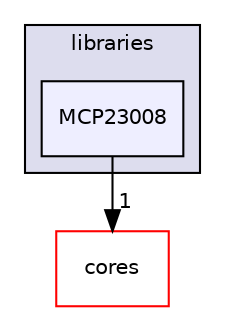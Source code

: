 digraph "libraries/MCP23008" {
  compound=true
  node [ fontsize="10", fontname="Helvetica"];
  edge [ labelfontsize="10", labelfontname="Helvetica"];
  subgraph clusterdir_bc0718b08fb2015b8e59c47b2805f60c {
    graph [ bgcolor="#ddddee", pencolor="black", label="libraries" fontname="Helvetica", fontsize="10", URL="dir_bc0718b08fb2015b8e59c47b2805f60c.html"]
  dir_b1d8093f58eaef1a691dc93bd40b0575 [shape=box, label="MCP23008", style="filled", fillcolor="#eeeeff", pencolor="black", URL="dir_b1d8093f58eaef1a691dc93bd40b0575.html"];
  }
  dir_51d9c9f08f6806a0f97badf342e5b4d7 [shape=box label="cores" fillcolor="white" style="filled" color="red" URL="dir_51d9c9f08f6806a0f97badf342e5b4d7.html"];
  dir_b1d8093f58eaef1a691dc93bd40b0575->dir_51d9c9f08f6806a0f97badf342e5b4d7 [headlabel="1", labeldistance=1.5 headhref="dir_000053_000000.html"];
}
